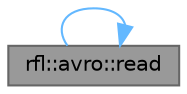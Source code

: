 digraph "rfl::avro::read"
{
 // LATEX_PDF_SIZE
  bgcolor="transparent";
  edge [fontname=Helvetica,fontsize=10,labelfontname=Helvetica,labelfontsize=10];
  node [fontname=Helvetica,fontsize=10,shape=box,height=0.2,width=0.4];
  rankdir="LR";
  Node1 [id="Node000001",label="rfl::avro::read",height=0.2,width=0.4,color="gray40", fillcolor="grey60", style="filled", fontcolor="black",tooltip="Parses an object from a AVRO var."];
  Node1 -> Node1 [id="edge1_Node000001_Node000001",color="steelblue1",style="solid",tooltip=" "];
}
